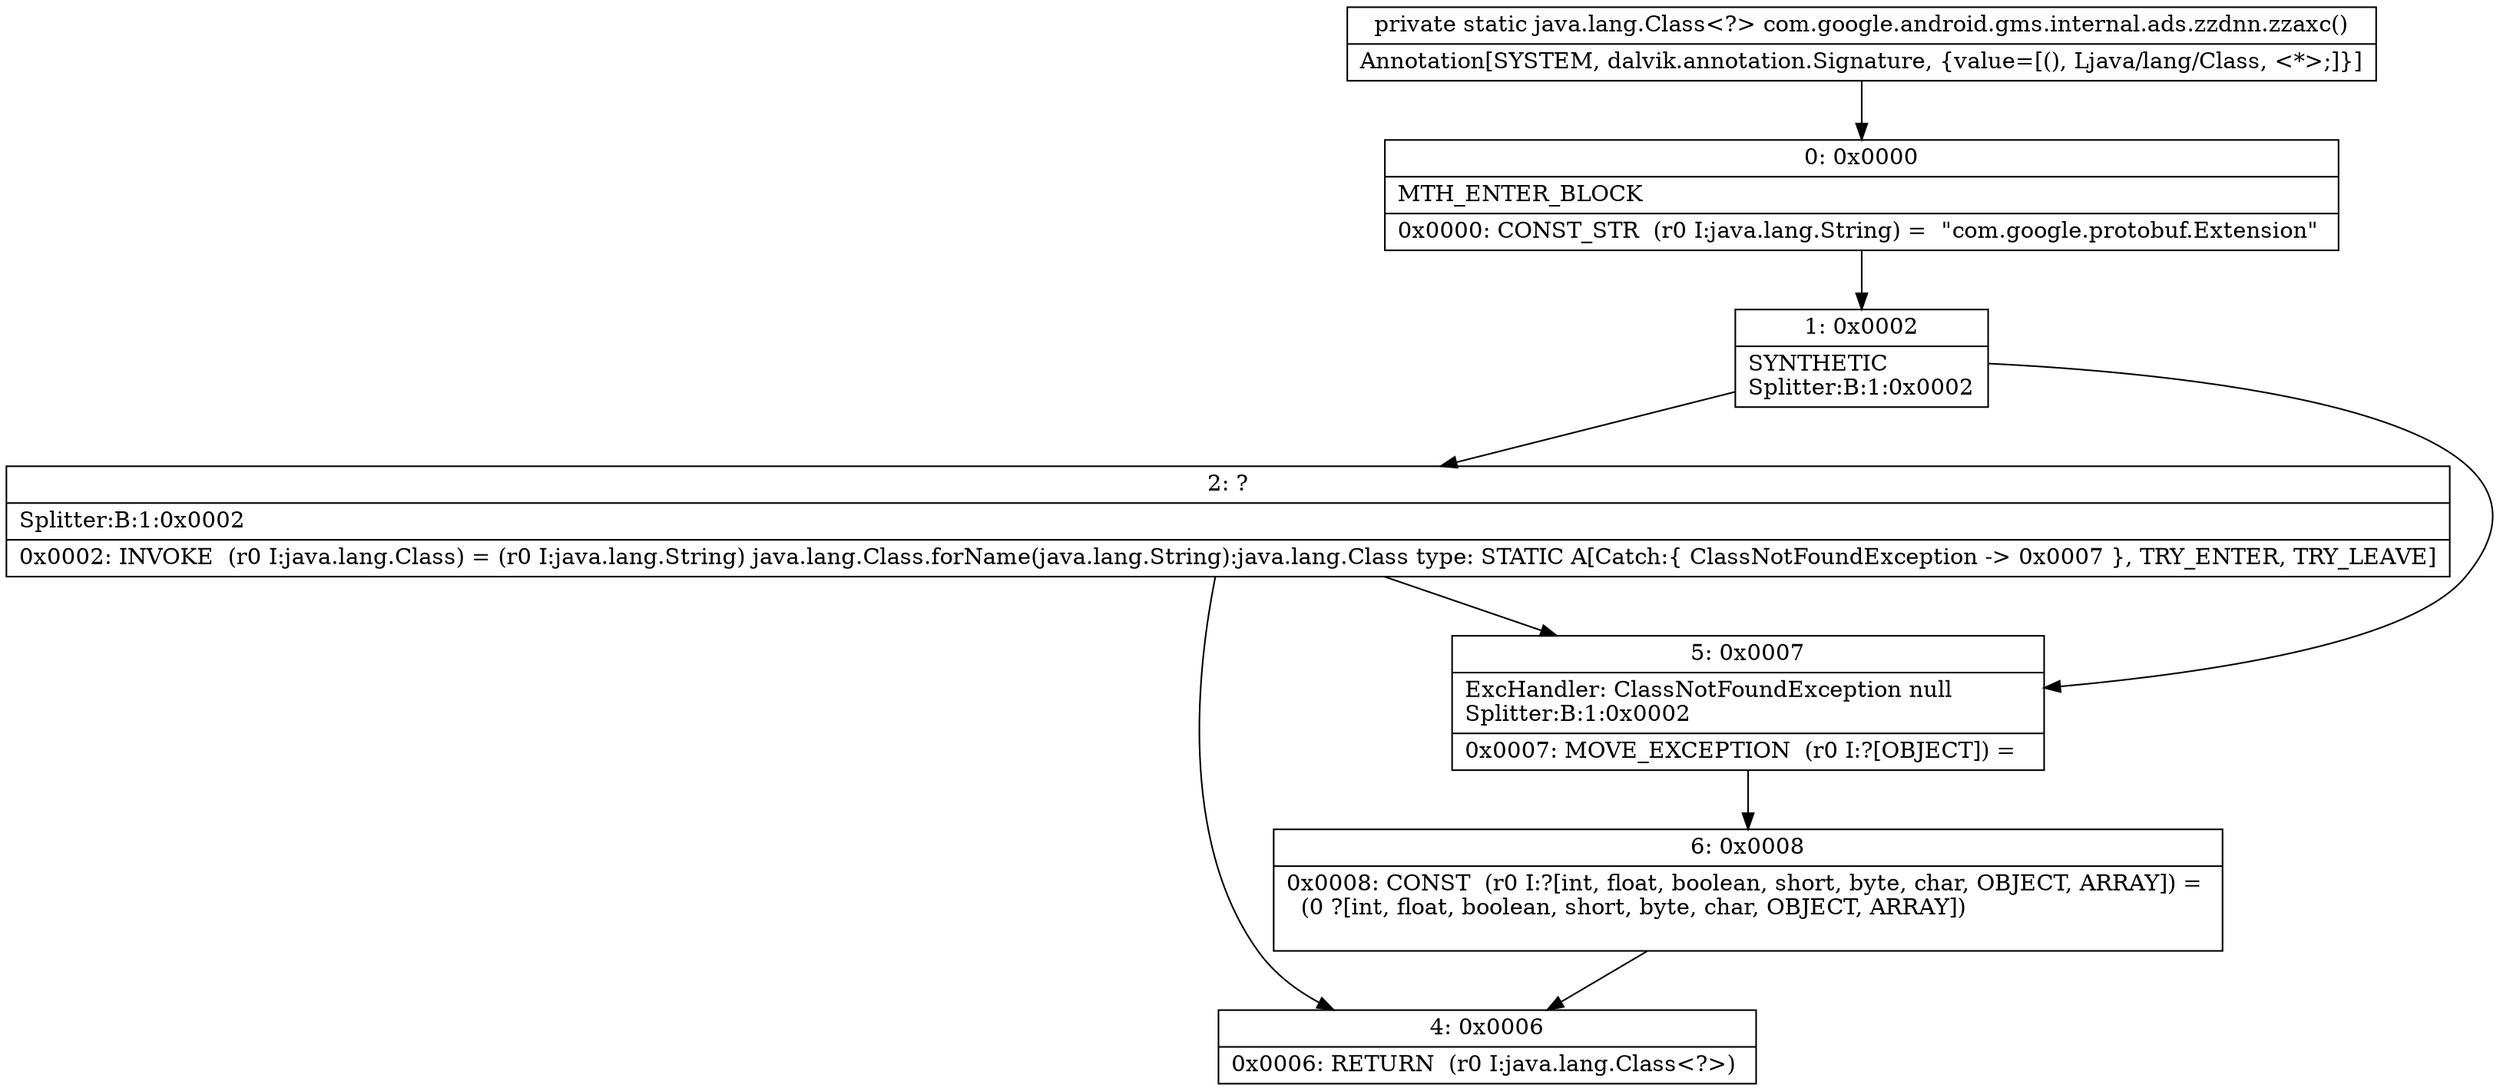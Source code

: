 digraph "CFG forcom.google.android.gms.internal.ads.zzdnn.zzaxc()Ljava\/lang\/Class;" {
Node_0 [shape=record,label="{0\:\ 0x0000|MTH_ENTER_BLOCK\l|0x0000: CONST_STR  (r0 I:java.lang.String) =  \"com.google.protobuf.Extension\" \l}"];
Node_1 [shape=record,label="{1\:\ 0x0002|SYNTHETIC\lSplitter:B:1:0x0002\l}"];
Node_2 [shape=record,label="{2\:\ ?|Splitter:B:1:0x0002\l|0x0002: INVOKE  (r0 I:java.lang.Class) = (r0 I:java.lang.String) java.lang.Class.forName(java.lang.String):java.lang.Class type: STATIC A[Catch:\{ ClassNotFoundException \-\> 0x0007 \}, TRY_ENTER, TRY_LEAVE]\l}"];
Node_4 [shape=record,label="{4\:\ 0x0006|0x0006: RETURN  (r0 I:java.lang.Class\<?\>) \l}"];
Node_5 [shape=record,label="{5\:\ 0x0007|ExcHandler: ClassNotFoundException null\lSplitter:B:1:0x0002\l|0x0007: MOVE_EXCEPTION  (r0 I:?[OBJECT]) =  \l}"];
Node_6 [shape=record,label="{6\:\ 0x0008|0x0008: CONST  (r0 I:?[int, float, boolean, short, byte, char, OBJECT, ARRAY]) = \l  (0 ?[int, float, boolean, short, byte, char, OBJECT, ARRAY])\l \l}"];
MethodNode[shape=record,label="{private static java.lang.Class\<?\> com.google.android.gms.internal.ads.zzdnn.zzaxc()  | Annotation[SYSTEM, dalvik.annotation.Signature, \{value=[(), Ljava\/lang\/Class, \<*\>;]\}]\l}"];
MethodNode -> Node_0;
Node_0 -> Node_1;
Node_1 -> Node_2;
Node_1 -> Node_5;
Node_2 -> Node_5;
Node_2 -> Node_4;
Node_5 -> Node_6;
Node_6 -> Node_4;
}

